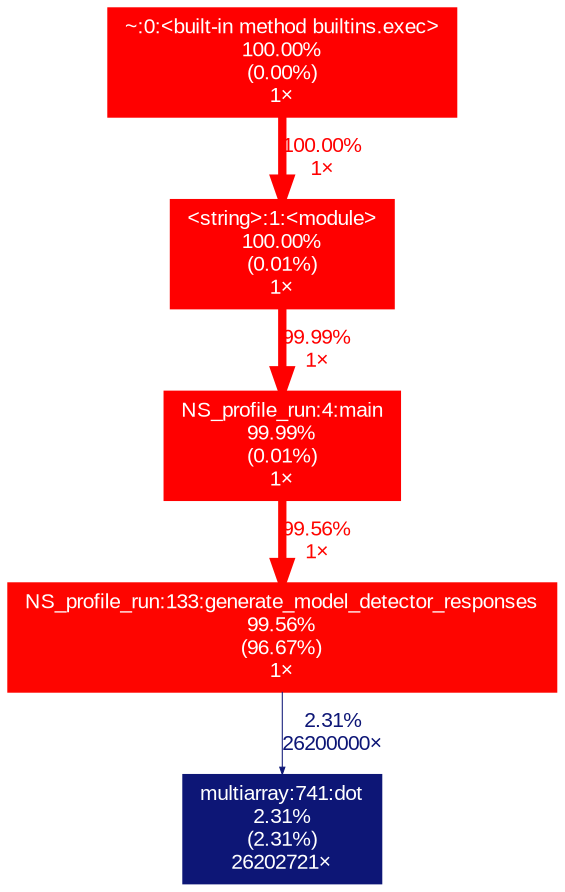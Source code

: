 digraph {
	tooltip=" "
	graph [fontname=Arial, nodesep=0.125, ranksep=0.25];
	node [fontcolor=white, fontname=Arial, height=0, shape=box, style=filled, width=0];
	edge [fontname=Arial];
	15 [color="#ff0000", fontcolor="#ffffff", fontsize="10.00", label="~:0:<built-in method builtins.exec>\n100.00%\n(0.00%)\n1×", tooltip="~"];
	15 -> 104 [arrowsize="1.00", color="#ff0000", fontcolor="#ff0000", fontsize="10.00", label="100.00%\n1×", labeldistance="4.00", penwidth="4.00"];
	37 [color="#ff0000", fontcolor="#ffffff", fontsize="10.00", label="NS_profile_run:4:main\n99.99%\n(0.01%)\n1×", tooltip="/Users/jeem/Desktop/Northstar-Python-/Profiling Code/NS_profile_run.py"];
	37 -> 57 [arrowsize="1.00", color="#fe0500", fontcolor="#fe0500", fontsize="10.00", label="99.56%\n1×", labeldistance="3.98", penwidth="3.98"];
	57 [color="#fe0500", fontcolor="#ffffff", fontsize="10.00", label="NS_profile_run:133:generate_model_detector_responses\n99.56%\n(96.67%)\n1×", tooltip="/Users/jeem/Desktop/Northstar-Python-/Profiling Code/NS_profile_run.py"];
	57 -> 69 [arrowsize="0.35", color="#0d1676", fontcolor="#0d1676", fontsize="10.00", label="2.31%\n26200000×", labeldistance="0.50", penwidth="0.50"];
	69 [color="#0d1676", fontcolor="#ffffff", fontsize="10.00", label="multiarray:741:dot\n2.31%\n(2.31%)\n26202721×", tooltip="/opt/anaconda3/lib/python3.12/site-packages/numpy/core/multiarray.py"];
	104 [color="#ff0000", fontcolor="#ffffff", fontsize="10.00", label="<string>:1:<module>\n100.00%\n(0.01%)\n1×", tooltip="<string>"];
	104 -> 37 [arrowsize="1.00", color="#ff0000", fontcolor="#ff0000", fontsize="10.00", label="99.99%\n1×", labeldistance="4.00", penwidth="4.00"];
}
